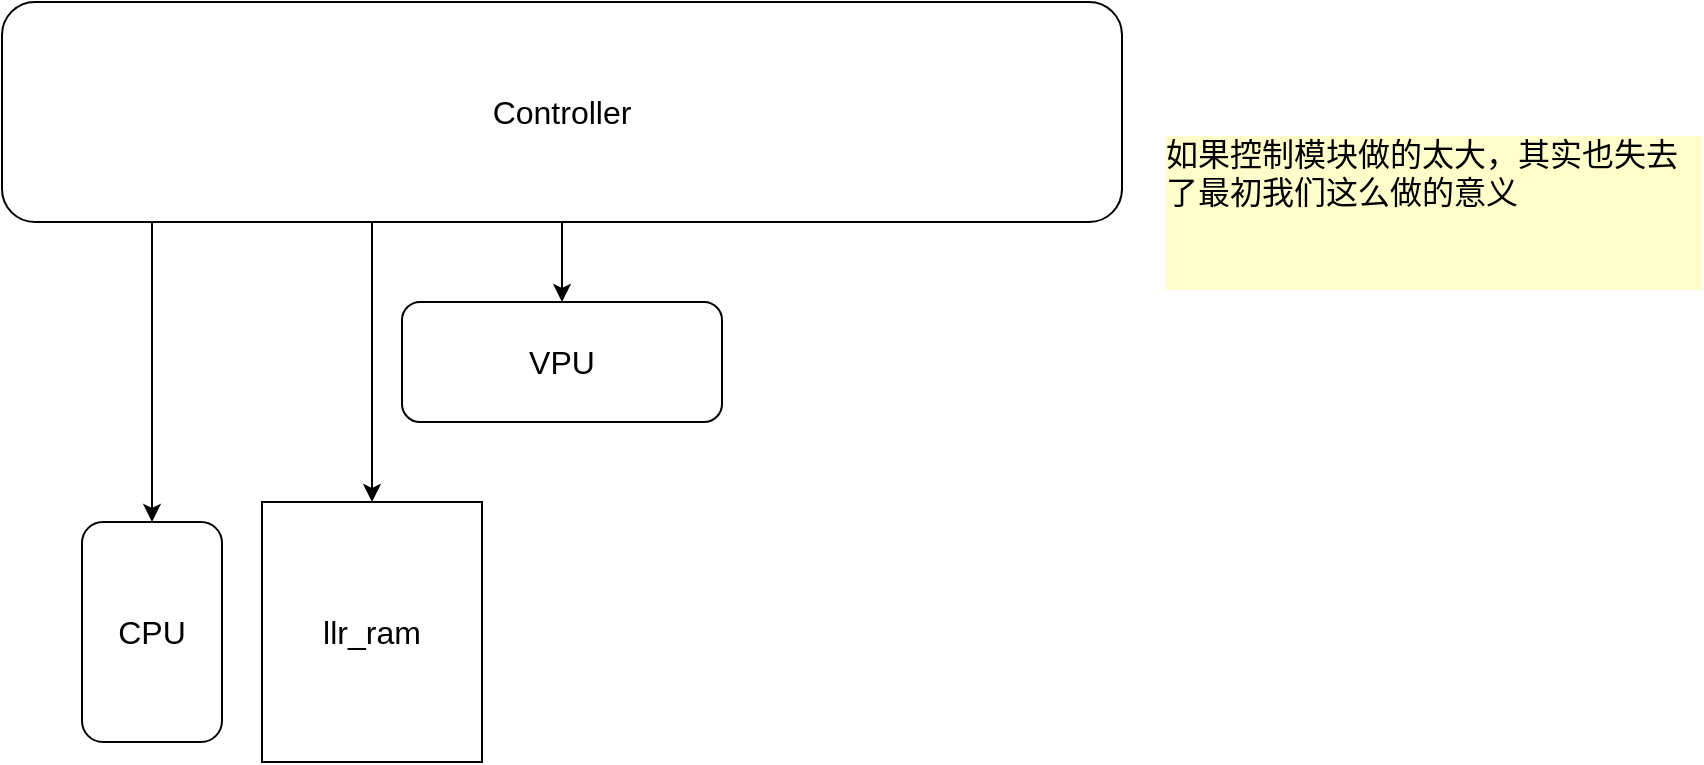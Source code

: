 <mxfile version="15.8.7" type="device"><diagram id="6ByRZXnxOmUhcSvBhDZz" name="第 1 页"><mxGraphModel dx="942" dy="677" grid="1" gridSize="10" guides="1" tooltips="1" connect="1" arrows="1" fold="1" page="1" pageScale="1" pageWidth="1169" pageHeight="827" math="0" shadow="0"><root><mxCell id="0"/><mxCell id="1" parent="0"/><mxCell id="oQoeL9mTV83kvkKiEcSx-1" value="&lt;font style=&quot;font-size: 16px&quot;&gt;CPU&lt;/font&gt;" style="rounded=1;whiteSpace=wrap;html=1;" vertex="1" parent="1"><mxGeometry x="230" y="320" width="70" height="110" as="geometry"/></mxCell><mxCell id="oQoeL9mTV83kvkKiEcSx-2" value="&lt;font style=&quot;font-size: 16px&quot;&gt;VPU&lt;/font&gt;" style="rounded=1;whiteSpace=wrap;html=1;" vertex="1" parent="1"><mxGeometry x="390" y="210" width="160" height="60" as="geometry"/></mxCell><mxCell id="oQoeL9mTV83kvkKiEcSx-4" value="llr_ram" style="rounded=0;whiteSpace=wrap;html=1;fontSize=16;" vertex="1" parent="1"><mxGeometry x="320" y="310" width="110" height="130" as="geometry"/></mxCell><mxCell id="oQoeL9mTV83kvkKiEcSx-7" style="edgeStyle=orthogonalEdgeStyle;rounded=0;orthogonalLoop=1;jettySize=auto;html=1;exitX=0.5;exitY=1;exitDx=0;exitDy=0;entryX=0.5;entryY=0;entryDx=0;entryDy=0;fontSize=16;" edge="1" parent="1" source="oQoeL9mTV83kvkKiEcSx-5" target="oQoeL9mTV83kvkKiEcSx-2"><mxGeometry relative="1" as="geometry"/></mxCell><mxCell id="oQoeL9mTV83kvkKiEcSx-8" style="edgeStyle=orthogonalEdgeStyle;rounded=0;orthogonalLoop=1;jettySize=auto;html=1;exitX=0.25;exitY=1;exitDx=0;exitDy=0;fontSize=16;" edge="1" parent="1" source="oQoeL9mTV83kvkKiEcSx-5" target="oQoeL9mTV83kvkKiEcSx-1"><mxGeometry relative="1" as="geometry"><Array as="points"><mxPoint x="265" y="170"/></Array></mxGeometry></mxCell><mxCell id="oQoeL9mTV83kvkKiEcSx-9" style="edgeStyle=orthogonalEdgeStyle;rounded=0;orthogonalLoop=1;jettySize=auto;html=1;exitX=0.25;exitY=1;exitDx=0;exitDy=0;entryX=0.5;entryY=0;entryDx=0;entryDy=0;fontSize=16;" edge="1" parent="1" source="oQoeL9mTV83kvkKiEcSx-5" target="oQoeL9mTV83kvkKiEcSx-4"><mxGeometry relative="1" as="geometry"><Array as="points"><mxPoint x="375" y="170"/></Array></mxGeometry></mxCell><mxCell id="oQoeL9mTV83kvkKiEcSx-5" value="&lt;font style=&quot;font-size: 16px&quot;&gt;Controller&lt;/font&gt;" style="rounded=1;whiteSpace=wrap;html=1;" vertex="1" parent="1"><mxGeometry x="190" y="60" width="560" height="110" as="geometry"/></mxCell><mxCell id="oQoeL9mTV83kvkKiEcSx-13" value="如果控制模块做的太大，其实也失去了最初我们这么做的意义&lt;br&gt;&lt;br&gt;&lt;br&gt;" style="text;html=1;strokeColor=none;fillColor=none;align=left;verticalAlign=middle;whiteSpace=wrap;rounded=0;labelBackgroundColor=#FFFFCC;fontSize=16;" vertex="1" parent="1"><mxGeometry x="770" y="70" width="270" height="190" as="geometry"/></mxCell></root></mxGraphModel></diagram></mxfile>